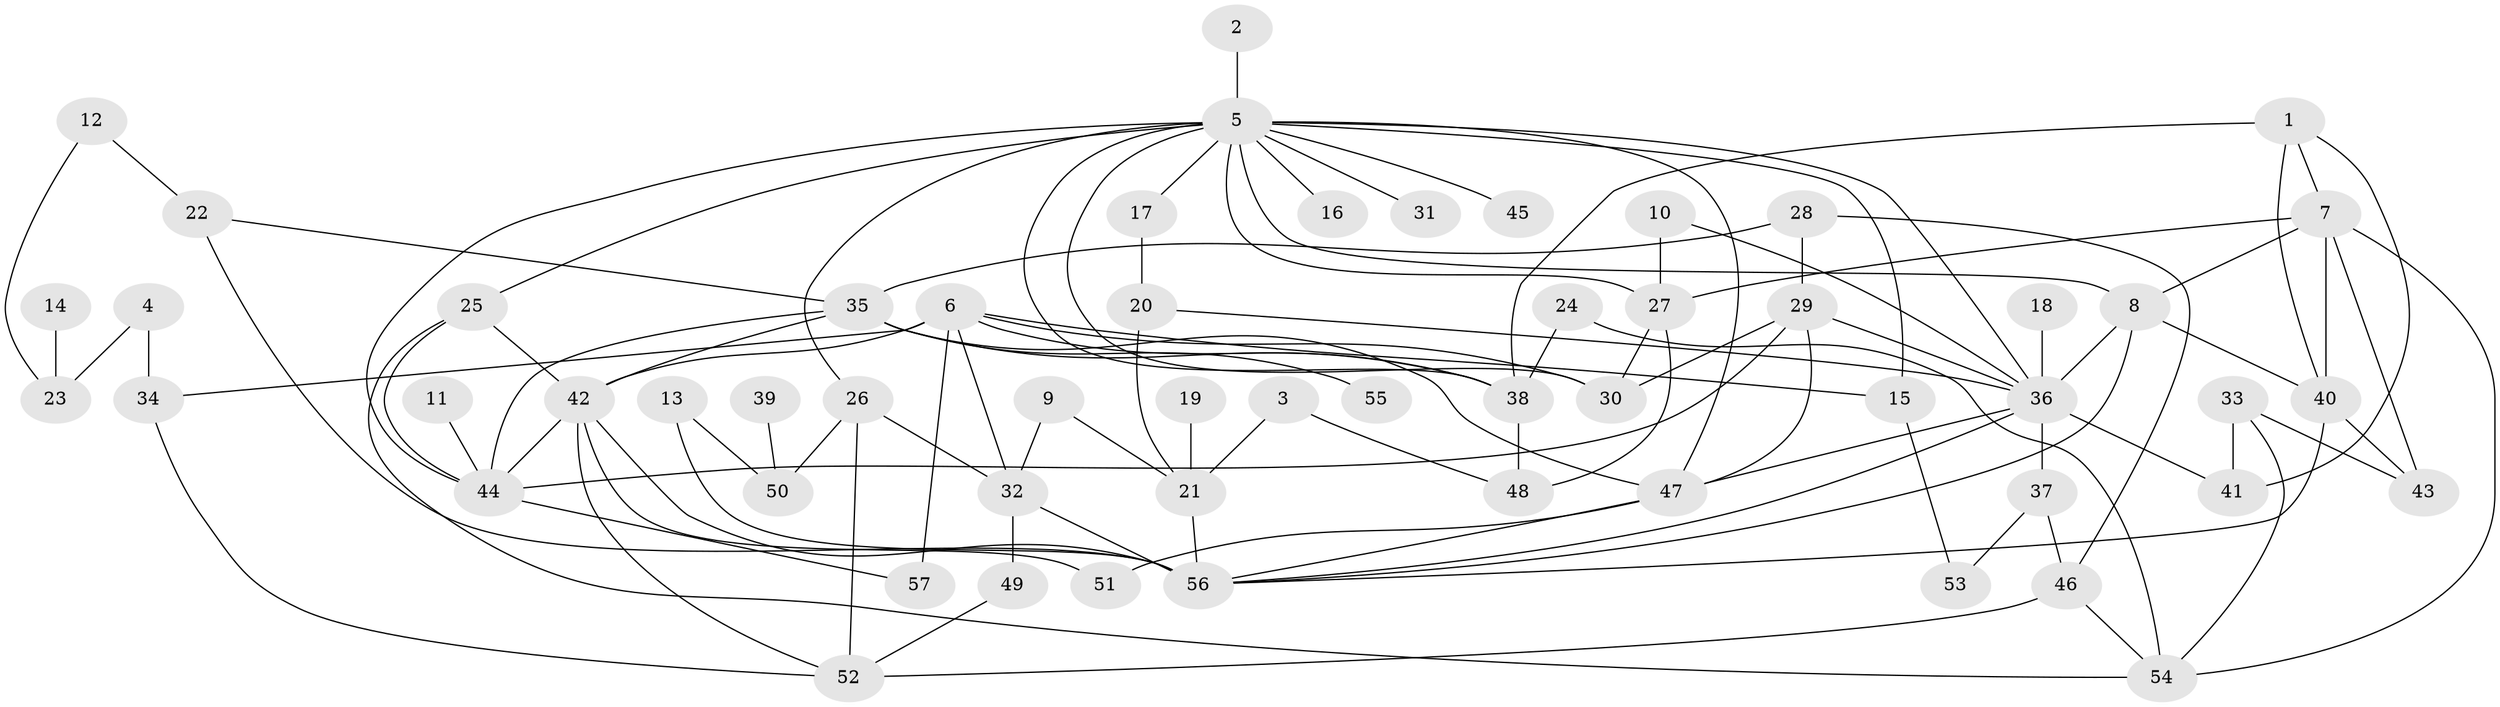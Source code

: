 // original degree distribution, {5: 0.05263157894736842, 9: 0.008771929824561403, 4: 0.21929824561403508, 6: 0.043859649122807015, 8: 0.008771929824561403, 3: 0.21052631578947367, 1: 0.16666666666666666, 2: 0.2894736842105263}
// Generated by graph-tools (version 1.1) at 2025/25/03/09/25 03:25:33]
// undirected, 57 vertices, 105 edges
graph export_dot {
graph [start="1"]
  node [color=gray90,style=filled];
  1;
  2;
  3;
  4;
  5;
  6;
  7;
  8;
  9;
  10;
  11;
  12;
  13;
  14;
  15;
  16;
  17;
  18;
  19;
  20;
  21;
  22;
  23;
  24;
  25;
  26;
  27;
  28;
  29;
  30;
  31;
  32;
  33;
  34;
  35;
  36;
  37;
  38;
  39;
  40;
  41;
  42;
  43;
  44;
  45;
  46;
  47;
  48;
  49;
  50;
  51;
  52;
  53;
  54;
  55;
  56;
  57;
  1 -- 7 [weight=1.0];
  1 -- 38 [weight=1.0];
  1 -- 40 [weight=1.0];
  1 -- 41 [weight=1.0];
  2 -- 5 [weight=1.0];
  3 -- 21 [weight=1.0];
  3 -- 48 [weight=1.0];
  4 -- 23 [weight=1.0];
  4 -- 34 [weight=1.0];
  5 -- 8 [weight=1.0];
  5 -- 15 [weight=1.0];
  5 -- 16 [weight=1.0];
  5 -- 17 [weight=1.0];
  5 -- 25 [weight=1.0];
  5 -- 26 [weight=1.0];
  5 -- 27 [weight=1.0];
  5 -- 30 [weight=1.0];
  5 -- 31 [weight=1.0];
  5 -- 36 [weight=1.0];
  5 -- 38 [weight=1.0];
  5 -- 44 [weight=1.0];
  5 -- 45 [weight=1.0];
  5 -- 47 [weight=1.0];
  6 -- 15 [weight=1.0];
  6 -- 30 [weight=1.0];
  6 -- 32 [weight=1.0];
  6 -- 34 [weight=1.0];
  6 -- 38 [weight=1.0];
  6 -- 42 [weight=1.0];
  6 -- 57 [weight=1.0];
  7 -- 8 [weight=1.0];
  7 -- 27 [weight=1.0];
  7 -- 40 [weight=1.0];
  7 -- 43 [weight=1.0];
  7 -- 54 [weight=1.0];
  8 -- 36 [weight=1.0];
  8 -- 40 [weight=1.0];
  8 -- 56 [weight=1.0];
  9 -- 21 [weight=1.0];
  9 -- 32 [weight=1.0];
  10 -- 27 [weight=1.0];
  10 -- 36 [weight=1.0];
  11 -- 44 [weight=1.0];
  12 -- 22 [weight=1.0];
  12 -- 23 [weight=1.0];
  13 -- 50 [weight=1.0];
  13 -- 56 [weight=1.0];
  14 -- 23 [weight=1.0];
  15 -- 53 [weight=1.0];
  17 -- 20 [weight=1.0];
  18 -- 36 [weight=1.0];
  19 -- 21 [weight=1.0];
  20 -- 21 [weight=1.0];
  20 -- 36 [weight=1.0];
  21 -- 56 [weight=1.0];
  22 -- 35 [weight=1.0];
  22 -- 56 [weight=2.0];
  24 -- 38 [weight=1.0];
  24 -- 54 [weight=1.0];
  25 -- 42 [weight=1.0];
  25 -- 44 [weight=1.0];
  25 -- 54 [weight=1.0];
  26 -- 32 [weight=1.0];
  26 -- 50 [weight=1.0];
  26 -- 52 [weight=1.0];
  27 -- 30 [weight=1.0];
  27 -- 48 [weight=1.0];
  28 -- 29 [weight=1.0];
  28 -- 35 [weight=1.0];
  28 -- 46 [weight=1.0];
  29 -- 30 [weight=1.0];
  29 -- 36 [weight=1.0];
  29 -- 44 [weight=1.0];
  29 -- 47 [weight=1.0];
  32 -- 49 [weight=1.0];
  32 -- 56 [weight=1.0];
  33 -- 41 [weight=1.0];
  33 -- 43 [weight=1.0];
  33 -- 54 [weight=1.0];
  34 -- 52 [weight=1.0];
  35 -- 38 [weight=2.0];
  35 -- 42 [weight=1.0];
  35 -- 44 [weight=1.0];
  35 -- 47 [weight=1.0];
  35 -- 55 [weight=1.0];
  36 -- 37 [weight=1.0];
  36 -- 41 [weight=1.0];
  36 -- 47 [weight=1.0];
  36 -- 56 [weight=1.0];
  37 -- 46 [weight=1.0];
  37 -- 53 [weight=1.0];
  38 -- 48 [weight=1.0];
  39 -- 50 [weight=1.0];
  40 -- 43 [weight=1.0];
  40 -- 56 [weight=1.0];
  42 -- 44 [weight=1.0];
  42 -- 51 [weight=1.0];
  42 -- 52 [weight=1.0];
  42 -- 56 [weight=1.0];
  44 -- 57 [weight=1.0];
  46 -- 52 [weight=1.0];
  46 -- 54 [weight=1.0];
  47 -- 51 [weight=1.0];
  47 -- 56 [weight=1.0];
  49 -- 52 [weight=1.0];
}
